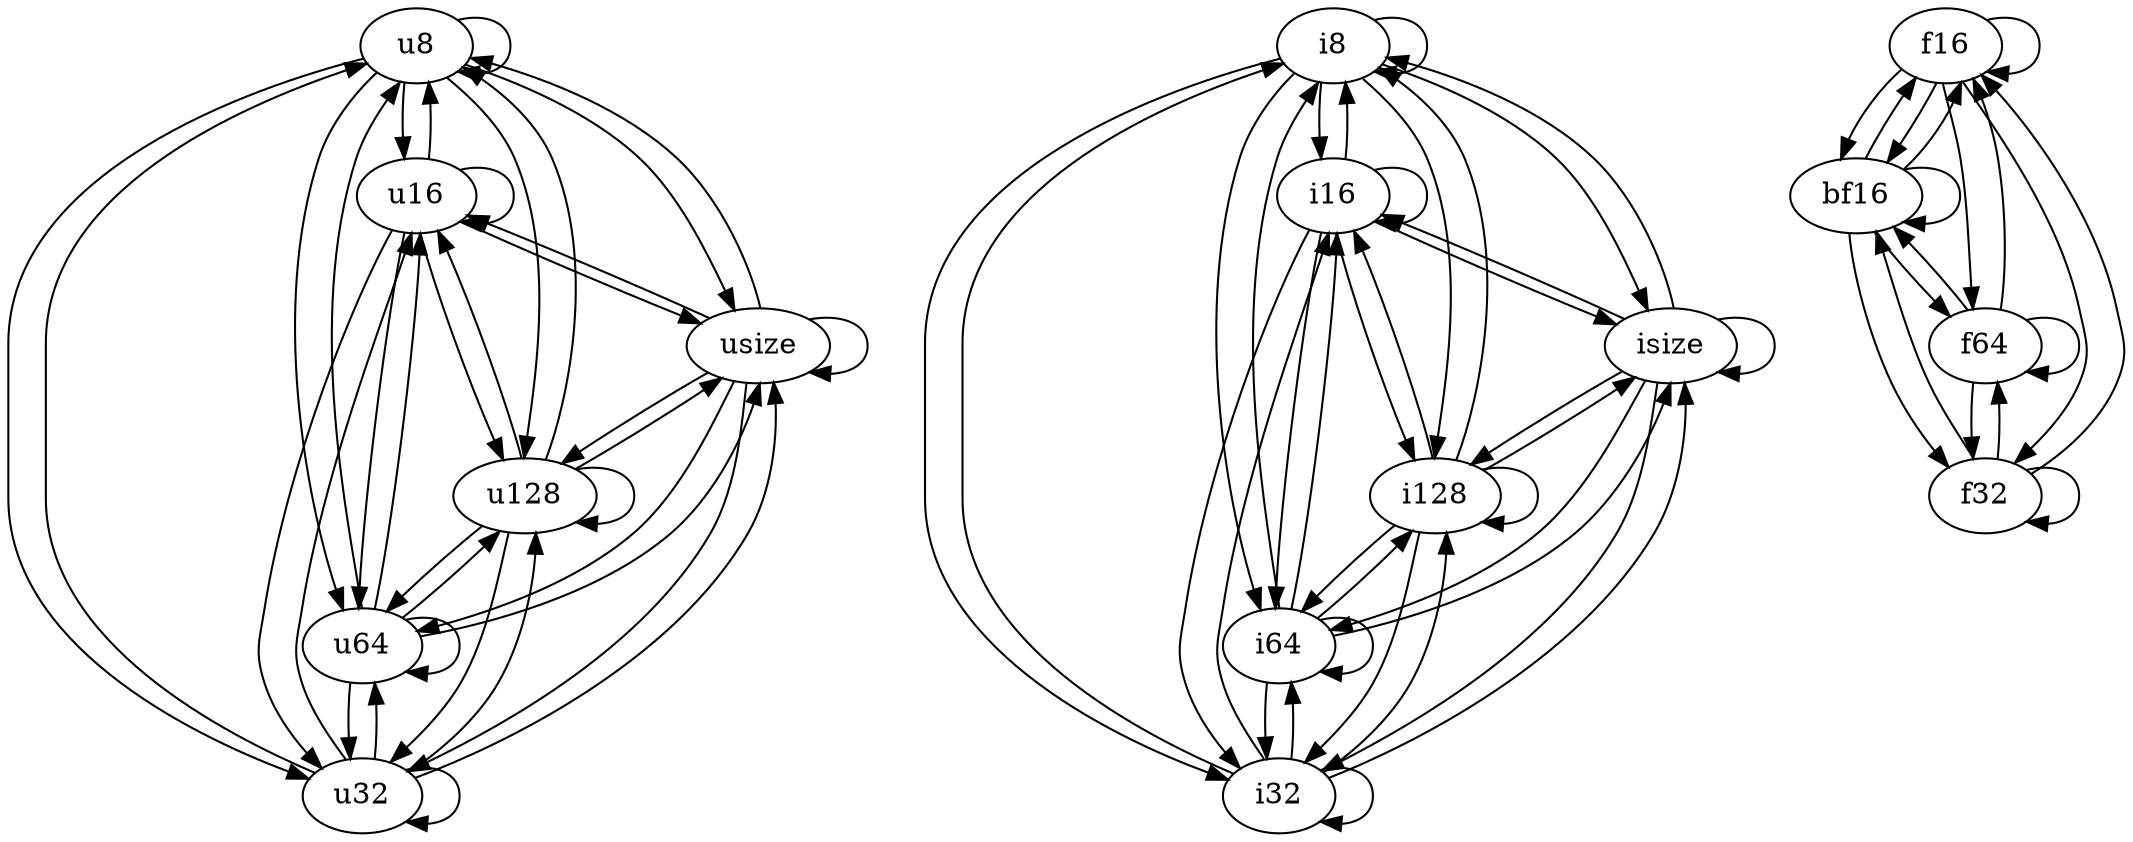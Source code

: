 digraph G {    
    u8 -> u8;
    u16 -> u8;
    u32 -> u8;
    u64 -> u8;
    u128 -> u8;
    
    u16 -> u16;
    u32 -> u16;
    u64 -> u16;
    u128 -> u16;
    
    u32 -> u32;
    u64 -> u32;
    u128 -> u32;
    
    u64 -> u64;
    u128 -> u64;
    u128 -> u128;
    
    usize -> usize;
    usize -> u8;
    usize -> u16;
    usize -> u32;
    u64 -> usize;
    u128 -> usize;
    
    i8 -> i8;
    i16 -> i8;
    i32 -> i8;
    i64 -> i8;
    i128 -> i8;
    
    i16 -> i16;
    i32 -> i16;
    i64 -> i16;
    i128 -> i16;
    
    i32 -> i32;
    i64 -> i32;
    i128 -> i32;
    
    i64 -> i64;
    i128 -> i64;
    
    i128 -> i128;
    
    isize -> isize;
    isize -> i8;
    isize -> i16;
    isize -> i32;
    i64 -> isize;
    i128 -> isize;
    
    f16 -> f16;
    bf16 -> f16;
    f32 -> f16;
    f64 -> f16;
    
    bf16 -> bf16;
    f16 -> bf16;
    f32 -> bf16;
    f64 -> bf16;
    
    f32 -> f32;
    f64 -> f32;
    
    f64 -> f64;
    
    u8 -> u16;
    u8 -> u32;
    u8 -> u64;
    u8 -> u128;
    
    u16 -> u32;
    u16 -> u64;
    u16 -> u128;
    
    u32 -> u64;
    u32 -> u128;
    
    u64 -> u128;
    
    u8 -> usize;
    u16 -> usize;
    u32 -> usize;
    usize -> u64;
    usize -> u128;
    
    i8 -> i16;
    i8 -> i32;
    i8 -> i64;
    i8 -> i128;
    
    i16 -> i32;
    i16 -> i64;
    i16 -> i128;
    
    i32 -> i64;
    i32 -> i128;
    
    i64 -> i128;
    
    i8 -> isize;
    i16 -> isize;
    i32 -> isize;
    isize -> i64;
    isize -> i128;
    
    f16 -> bf16;
    f16 -> f32;
    f16 -> f64;
    
    bf16 -> f16;
    bf16 -> f32;
    bf16 -> f64;
    
    f32 -> f64;

}